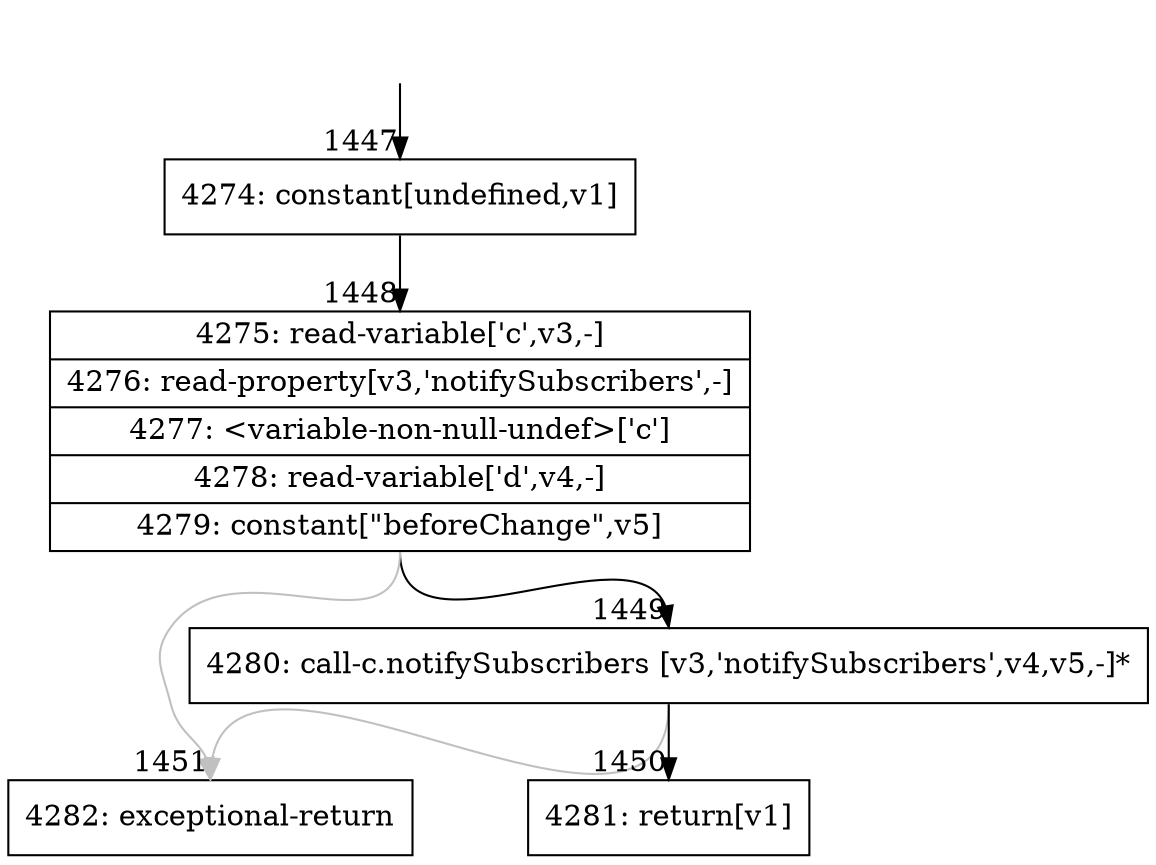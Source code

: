 digraph {
rankdir="TD"
BB_entry128[shape=none,label=""];
BB_entry128 -> BB1447 [tailport=s, headport=n, headlabel="    1447"]
BB1447 [shape=record label="{4274: constant[undefined,v1]}" ] 
BB1447 -> BB1448 [tailport=s, headport=n, headlabel="      1448"]
BB1448 [shape=record label="{4275: read-variable['c',v3,-]|4276: read-property[v3,'notifySubscribers',-]|4277: \<variable-non-null-undef\>['c']|4278: read-variable['d',v4,-]|4279: constant[\"beforeChange\",v5]}" ] 
BB1448 -> BB1449 [tailport=s, headport=n, headlabel="      1449"]
BB1448 -> BB1451 [tailport=s, headport=n, color=gray, headlabel="      1451"]
BB1449 [shape=record label="{4280: call-c.notifySubscribers [v3,'notifySubscribers',v4,v5,-]*}" ] 
BB1449 -> BB1450 [tailport=s, headport=n, headlabel="      1450"]
BB1449 -> BB1451 [tailport=s, headport=n, color=gray]
BB1450 [shape=record label="{4281: return[v1]}" ] 
BB1451 [shape=record label="{4282: exceptional-return}" ] 
}
